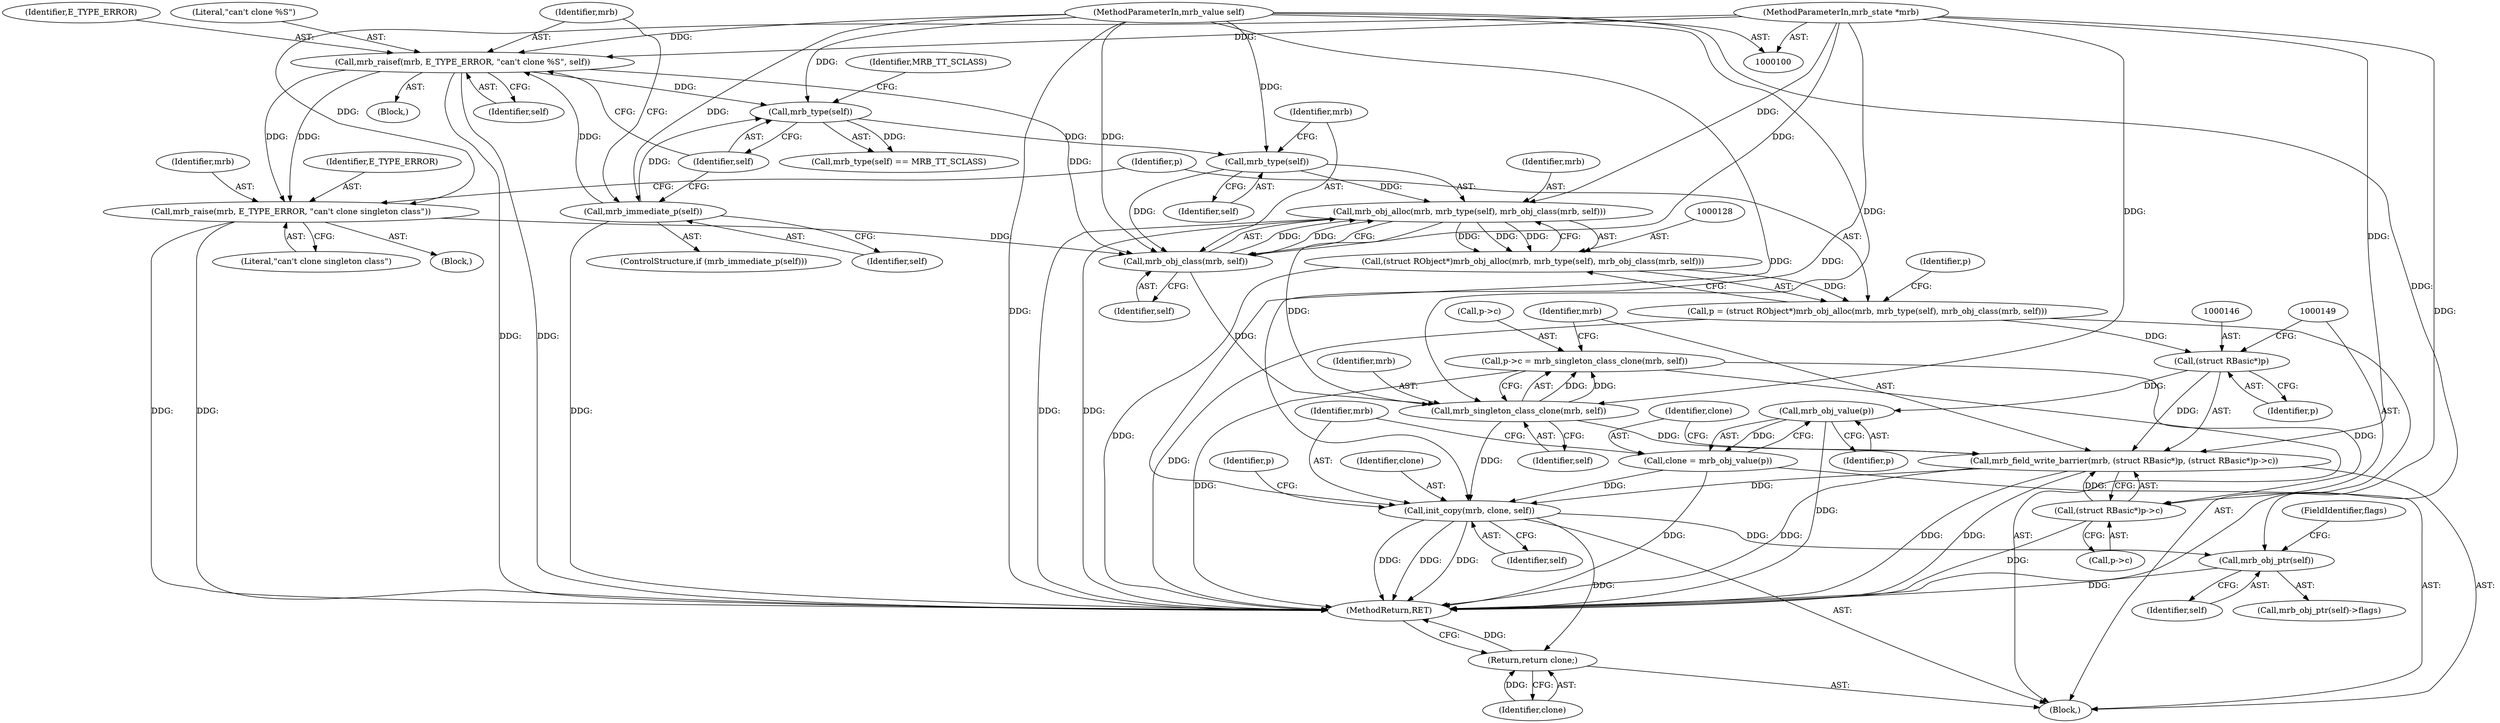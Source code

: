 digraph "1_mruby_55edae0226409de25e59922807cb09acb45731a2@API" {
"1000157" [label="(Call,init_copy(mrb, clone, self))"];
"1000143" [label="(Call,mrb_field_write_barrier(mrb, (struct RBasic*)p, (struct RBasic*)p->c))"];
"1000140" [label="(Call,mrb_singleton_class_clone(mrb, self))"];
"1000129" [label="(Call,mrb_obj_alloc(mrb, mrb_type(self), mrb_obj_class(mrb, self)))"];
"1000133" [label="(Call,mrb_obj_class(mrb, self))"];
"1000121" [label="(Call,mrb_raise(mrb, E_TYPE_ERROR, \"can't clone singleton class\"))"];
"1000110" [label="(Call,mrb_raisef(mrb, E_TYPE_ERROR, \"can't clone %S\", self))"];
"1000101" [label="(MethodParameterIn,mrb_state *mrb)"];
"1000107" [label="(Call,mrb_immediate_p(self))"];
"1000102" [label="(MethodParameterIn,mrb_value self)"];
"1000131" [label="(Call,mrb_type(self))"];
"1000117" [label="(Call,mrb_type(self))"];
"1000145" [label="(Call,(struct RBasic*)p)"];
"1000125" [label="(Call,p = (struct RObject*)mrb_obj_alloc(mrb, mrb_type(self), mrb_obj_class(mrb, self)))"];
"1000127" [label="(Call,(struct RObject*)mrb_obj_alloc(mrb, mrb_type(self), mrb_obj_class(mrb, self)))"];
"1000148" [label="(Call,(struct RBasic*)p->c)"];
"1000136" [label="(Call,p->c = mrb_singleton_class_clone(mrb, self))"];
"1000153" [label="(Call,clone = mrb_obj_value(p))"];
"1000155" [label="(Call,mrb_obj_value(p))"];
"1000166" [label="(Call,mrb_obj_ptr(self))"];
"1000169" [label="(Return,return clone;)"];
"1000133" [label="(Call,mrb_obj_class(mrb, self))"];
"1000140" [label="(Call,mrb_singleton_class_clone(mrb, self))"];
"1000125" [label="(Call,p = (struct RObject*)mrb_obj_alloc(mrb, mrb_type(self), mrb_obj_class(mrb, self)))"];
"1000110" [label="(Call,mrb_raisef(mrb, E_TYPE_ERROR, \"can't clone %S\", self))"];
"1000129" [label="(Call,mrb_obj_alloc(mrb, mrb_type(self), mrb_obj_class(mrb, self)))"];
"1000154" [label="(Identifier,clone)"];
"1000148" [label="(Call,(struct RBasic*)p->c)"];
"1000117" [label="(Call,mrb_type(self))"];
"1000116" [label="(Call,mrb_type(self) == MRB_TT_SCLASS)"];
"1000109" [label="(Block,)"];
"1000159" [label="(Identifier,clone)"];
"1000155" [label="(Call,mrb_obj_value(p))"];
"1000167" [label="(Identifier,self)"];
"1000170" [label="(Identifier,clone)"];
"1000102" [label="(MethodParameterIn,mrb_value self)"];
"1000136" [label="(Call,p->c = mrb_singleton_class_clone(mrb, self))"];
"1000113" [label="(Literal,\"can't clone %S\")"];
"1000147" [label="(Identifier,p)"];
"1000142" [label="(Identifier,self)"];
"1000112" [label="(Identifier,E_TYPE_ERROR)"];
"1000138" [label="(Identifier,p)"];
"1000103" [label="(Block,)"];
"1000171" [label="(MethodReturn,RET)"];
"1000145" [label="(Call,(struct RBasic*)p)"];
"1000127" [label="(Call,(struct RObject*)mrb_obj_alloc(mrb, mrb_type(self), mrb_obj_class(mrb, self)))"];
"1000130" [label="(Identifier,mrb)"];
"1000169" [label="(Return,return clone;)"];
"1000119" [label="(Identifier,MRB_TT_SCLASS)"];
"1000121" [label="(Call,mrb_raise(mrb, E_TYPE_ERROR, \"can't clone singleton class\"))"];
"1000144" [label="(Identifier,mrb)"];
"1000122" [label="(Identifier,mrb)"];
"1000168" [label="(FieldIdentifier,flags)"];
"1000153" [label="(Call,clone = mrb_obj_value(p))"];
"1000114" [label="(Identifier,self)"];
"1000135" [label="(Identifier,self)"];
"1000132" [label="(Identifier,self)"];
"1000124" [label="(Literal,\"can't clone singleton class\")"];
"1000118" [label="(Identifier,self)"];
"1000156" [label="(Identifier,p)"];
"1000163" [label="(Identifier,p)"];
"1000160" [label="(Identifier,self)"];
"1000126" [label="(Identifier,p)"];
"1000158" [label="(Identifier,mrb)"];
"1000165" [label="(Call,mrb_obj_ptr(self)->flags)"];
"1000166" [label="(Call,mrb_obj_ptr(self))"];
"1000131" [label="(Call,mrb_type(self))"];
"1000107" [label="(Call,mrb_immediate_p(self))"];
"1000157" [label="(Call,init_copy(mrb, clone, self))"];
"1000111" [label="(Identifier,mrb)"];
"1000150" [label="(Call,p->c)"];
"1000120" [label="(Block,)"];
"1000108" [label="(Identifier,self)"];
"1000141" [label="(Identifier,mrb)"];
"1000123" [label="(Identifier,E_TYPE_ERROR)"];
"1000134" [label="(Identifier,mrb)"];
"1000137" [label="(Call,p->c)"];
"1000106" [label="(ControlStructure,if (mrb_immediate_p(self)))"];
"1000143" [label="(Call,mrb_field_write_barrier(mrb, (struct RBasic*)p, (struct RBasic*)p->c))"];
"1000101" [label="(MethodParameterIn,mrb_state *mrb)"];
"1000157" -> "1000103"  [label="AST: "];
"1000157" -> "1000160"  [label="CFG: "];
"1000158" -> "1000157"  [label="AST: "];
"1000159" -> "1000157"  [label="AST: "];
"1000160" -> "1000157"  [label="AST: "];
"1000163" -> "1000157"  [label="CFG: "];
"1000157" -> "1000171"  [label="DDG: "];
"1000157" -> "1000171"  [label="DDG: "];
"1000157" -> "1000171"  [label="DDG: "];
"1000143" -> "1000157"  [label="DDG: "];
"1000101" -> "1000157"  [label="DDG: "];
"1000153" -> "1000157"  [label="DDG: "];
"1000140" -> "1000157"  [label="DDG: "];
"1000102" -> "1000157"  [label="DDG: "];
"1000157" -> "1000166"  [label="DDG: "];
"1000157" -> "1000169"  [label="DDG: "];
"1000143" -> "1000103"  [label="AST: "];
"1000143" -> "1000148"  [label="CFG: "];
"1000144" -> "1000143"  [label="AST: "];
"1000145" -> "1000143"  [label="AST: "];
"1000148" -> "1000143"  [label="AST: "];
"1000154" -> "1000143"  [label="CFG: "];
"1000143" -> "1000171"  [label="DDG: "];
"1000143" -> "1000171"  [label="DDG: "];
"1000143" -> "1000171"  [label="DDG: "];
"1000140" -> "1000143"  [label="DDG: "];
"1000101" -> "1000143"  [label="DDG: "];
"1000145" -> "1000143"  [label="DDG: "];
"1000148" -> "1000143"  [label="DDG: "];
"1000140" -> "1000136"  [label="AST: "];
"1000140" -> "1000142"  [label="CFG: "];
"1000141" -> "1000140"  [label="AST: "];
"1000142" -> "1000140"  [label="AST: "];
"1000136" -> "1000140"  [label="CFG: "];
"1000140" -> "1000136"  [label="DDG: "];
"1000140" -> "1000136"  [label="DDG: "];
"1000129" -> "1000140"  [label="DDG: "];
"1000101" -> "1000140"  [label="DDG: "];
"1000133" -> "1000140"  [label="DDG: "];
"1000102" -> "1000140"  [label="DDG: "];
"1000129" -> "1000127"  [label="AST: "];
"1000129" -> "1000133"  [label="CFG: "];
"1000130" -> "1000129"  [label="AST: "];
"1000131" -> "1000129"  [label="AST: "];
"1000133" -> "1000129"  [label="AST: "];
"1000127" -> "1000129"  [label="CFG: "];
"1000129" -> "1000171"  [label="DDG: "];
"1000129" -> "1000171"  [label="DDG: "];
"1000129" -> "1000127"  [label="DDG: "];
"1000129" -> "1000127"  [label="DDG: "];
"1000129" -> "1000127"  [label="DDG: "];
"1000133" -> "1000129"  [label="DDG: "];
"1000133" -> "1000129"  [label="DDG: "];
"1000101" -> "1000129"  [label="DDG: "];
"1000131" -> "1000129"  [label="DDG: "];
"1000133" -> "1000135"  [label="CFG: "];
"1000134" -> "1000133"  [label="AST: "];
"1000135" -> "1000133"  [label="AST: "];
"1000121" -> "1000133"  [label="DDG: "];
"1000110" -> "1000133"  [label="DDG: "];
"1000101" -> "1000133"  [label="DDG: "];
"1000131" -> "1000133"  [label="DDG: "];
"1000102" -> "1000133"  [label="DDG: "];
"1000121" -> "1000120"  [label="AST: "];
"1000121" -> "1000124"  [label="CFG: "];
"1000122" -> "1000121"  [label="AST: "];
"1000123" -> "1000121"  [label="AST: "];
"1000124" -> "1000121"  [label="AST: "];
"1000126" -> "1000121"  [label="CFG: "];
"1000121" -> "1000171"  [label="DDG: "];
"1000121" -> "1000171"  [label="DDG: "];
"1000110" -> "1000121"  [label="DDG: "];
"1000110" -> "1000121"  [label="DDG: "];
"1000101" -> "1000121"  [label="DDG: "];
"1000110" -> "1000109"  [label="AST: "];
"1000110" -> "1000114"  [label="CFG: "];
"1000111" -> "1000110"  [label="AST: "];
"1000112" -> "1000110"  [label="AST: "];
"1000113" -> "1000110"  [label="AST: "];
"1000114" -> "1000110"  [label="AST: "];
"1000118" -> "1000110"  [label="CFG: "];
"1000110" -> "1000171"  [label="DDG: "];
"1000110" -> "1000171"  [label="DDG: "];
"1000101" -> "1000110"  [label="DDG: "];
"1000107" -> "1000110"  [label="DDG: "];
"1000102" -> "1000110"  [label="DDG: "];
"1000110" -> "1000117"  [label="DDG: "];
"1000101" -> "1000100"  [label="AST: "];
"1000101" -> "1000171"  [label="DDG: "];
"1000107" -> "1000106"  [label="AST: "];
"1000107" -> "1000108"  [label="CFG: "];
"1000108" -> "1000107"  [label="AST: "];
"1000111" -> "1000107"  [label="CFG: "];
"1000118" -> "1000107"  [label="CFG: "];
"1000107" -> "1000171"  [label="DDG: "];
"1000102" -> "1000107"  [label="DDG: "];
"1000107" -> "1000117"  [label="DDG: "];
"1000102" -> "1000100"  [label="AST: "];
"1000102" -> "1000171"  [label="DDG: "];
"1000102" -> "1000117"  [label="DDG: "];
"1000102" -> "1000131"  [label="DDG: "];
"1000102" -> "1000166"  [label="DDG: "];
"1000131" -> "1000132"  [label="CFG: "];
"1000132" -> "1000131"  [label="AST: "];
"1000134" -> "1000131"  [label="CFG: "];
"1000117" -> "1000131"  [label="DDG: "];
"1000117" -> "1000116"  [label="AST: "];
"1000117" -> "1000118"  [label="CFG: "];
"1000118" -> "1000117"  [label="AST: "];
"1000119" -> "1000117"  [label="CFG: "];
"1000117" -> "1000116"  [label="DDG: "];
"1000145" -> "1000147"  [label="CFG: "];
"1000146" -> "1000145"  [label="AST: "];
"1000147" -> "1000145"  [label="AST: "];
"1000149" -> "1000145"  [label="CFG: "];
"1000125" -> "1000145"  [label="DDG: "];
"1000145" -> "1000155"  [label="DDG: "];
"1000125" -> "1000103"  [label="AST: "];
"1000125" -> "1000127"  [label="CFG: "];
"1000126" -> "1000125"  [label="AST: "];
"1000127" -> "1000125"  [label="AST: "];
"1000138" -> "1000125"  [label="CFG: "];
"1000125" -> "1000171"  [label="DDG: "];
"1000127" -> "1000125"  [label="DDG: "];
"1000128" -> "1000127"  [label="AST: "];
"1000127" -> "1000171"  [label="DDG: "];
"1000148" -> "1000150"  [label="CFG: "];
"1000149" -> "1000148"  [label="AST: "];
"1000150" -> "1000148"  [label="AST: "];
"1000148" -> "1000171"  [label="DDG: "];
"1000136" -> "1000148"  [label="DDG: "];
"1000136" -> "1000103"  [label="AST: "];
"1000137" -> "1000136"  [label="AST: "];
"1000144" -> "1000136"  [label="CFG: "];
"1000136" -> "1000171"  [label="DDG: "];
"1000153" -> "1000103"  [label="AST: "];
"1000153" -> "1000155"  [label="CFG: "];
"1000154" -> "1000153"  [label="AST: "];
"1000155" -> "1000153"  [label="AST: "];
"1000158" -> "1000153"  [label="CFG: "];
"1000153" -> "1000171"  [label="DDG: "];
"1000155" -> "1000153"  [label="DDG: "];
"1000155" -> "1000156"  [label="CFG: "];
"1000156" -> "1000155"  [label="AST: "];
"1000155" -> "1000171"  [label="DDG: "];
"1000166" -> "1000165"  [label="AST: "];
"1000166" -> "1000167"  [label="CFG: "];
"1000167" -> "1000166"  [label="AST: "];
"1000168" -> "1000166"  [label="CFG: "];
"1000166" -> "1000171"  [label="DDG: "];
"1000169" -> "1000103"  [label="AST: "];
"1000169" -> "1000170"  [label="CFG: "];
"1000170" -> "1000169"  [label="AST: "];
"1000171" -> "1000169"  [label="CFG: "];
"1000169" -> "1000171"  [label="DDG: "];
"1000170" -> "1000169"  [label="DDG: "];
}

